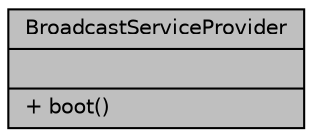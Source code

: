 digraph "BroadcastServiceProvider"
{
 // LATEX_PDF_SIZE
  bgcolor="transparent";
  edge [fontname="Helvetica",fontsize="10",labelfontname="Helvetica",labelfontsize="10"];
  node [fontname="Helvetica",fontsize="10",shape=record];
  Node1 [label="{BroadcastServiceProvider\n||+ boot()\l}",height=0.2,width=0.4,color="black", fillcolor="grey75", style="filled", fontcolor="black",tooltip="Proveedor de servicios de los canales de transmisión."];
}
